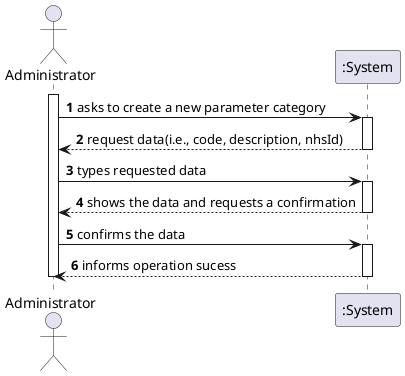 @startuml
autonumber
actor "Administrator" as Adm

activate Adm
Adm-> ":System" : asks to create a new parameter category
activate ":System"
":System" --> Adm : request data(i.e., code, description, nhsId)
deactivate ":System"

Adm-> ":System" : types requested data
activate ":System"
":System" --> Adm : shows the data and requests a confirmation
deactivate ":System"

Adm-> ":System" : confirms the data
activate ":System"
":System" --> Adm : informs operation sucess
deactivate ":System"

deactivate Adm

@enduml